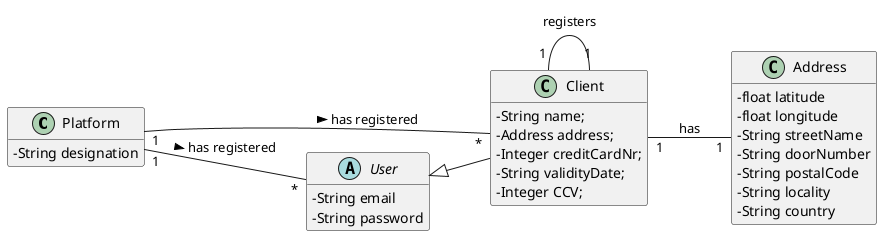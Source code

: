 @startuml
skinparam classAttributeIconSize 0
hide methods
left to right direction

class Platform {
-   String designation
}

class Client{
-String name;
-Address address;
-Integer creditCardNr;
-String validityDate;
-Integer CCV;
}

abstract class User{
-String email
-String password
}

class Address{
-float latitude
-float longitude
-String streetName
-String doorNumber
-String postalCode
-String locality
-String country
}

class Client extends User


Client "1" -- "1" Client : registers
Client "1" -- "1" Address : has
Platform "1" -- "*" Client : has registered >
Platform "1" -- "*" User : has registered >
@enduml